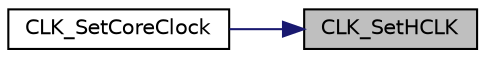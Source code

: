 digraph "CLK_SetHCLK"
{
 // LATEX_PDF_SIZE
  edge [fontname="Helvetica",fontsize="10",labelfontname="Helvetica",labelfontsize="10"];
  node [fontname="Helvetica",fontsize="10",shape=record];
  rankdir="RL";
  Node1 [label="CLK_SetHCLK",height=0.2,width=0.4,color="black", fillcolor="grey75", style="filled", fontcolor="black",tooltip="This function set HCLK clock source and HCLK clock divider."];
  Node1 -> Node2 [dir="back",color="midnightblue",fontsize="10",style="solid",fontname="Helvetica"];
  Node2 [label="CLK_SetCoreClock",height=0.2,width=0.4,color="black", fillcolor="white", style="filled",URL="$d4/d91/group___n_a_n_o103___c_l_k___e_x_p_o_r_t_e_d___f_u_n_c_t_i_o_n_s.html#gaeb2dbdffa8c62523cffa7116afbc3297",tooltip="This function set HCLK frequency. The frequency unit is Hz. The range of u32Hclk is 16 ~ 48 MHz."];
}
